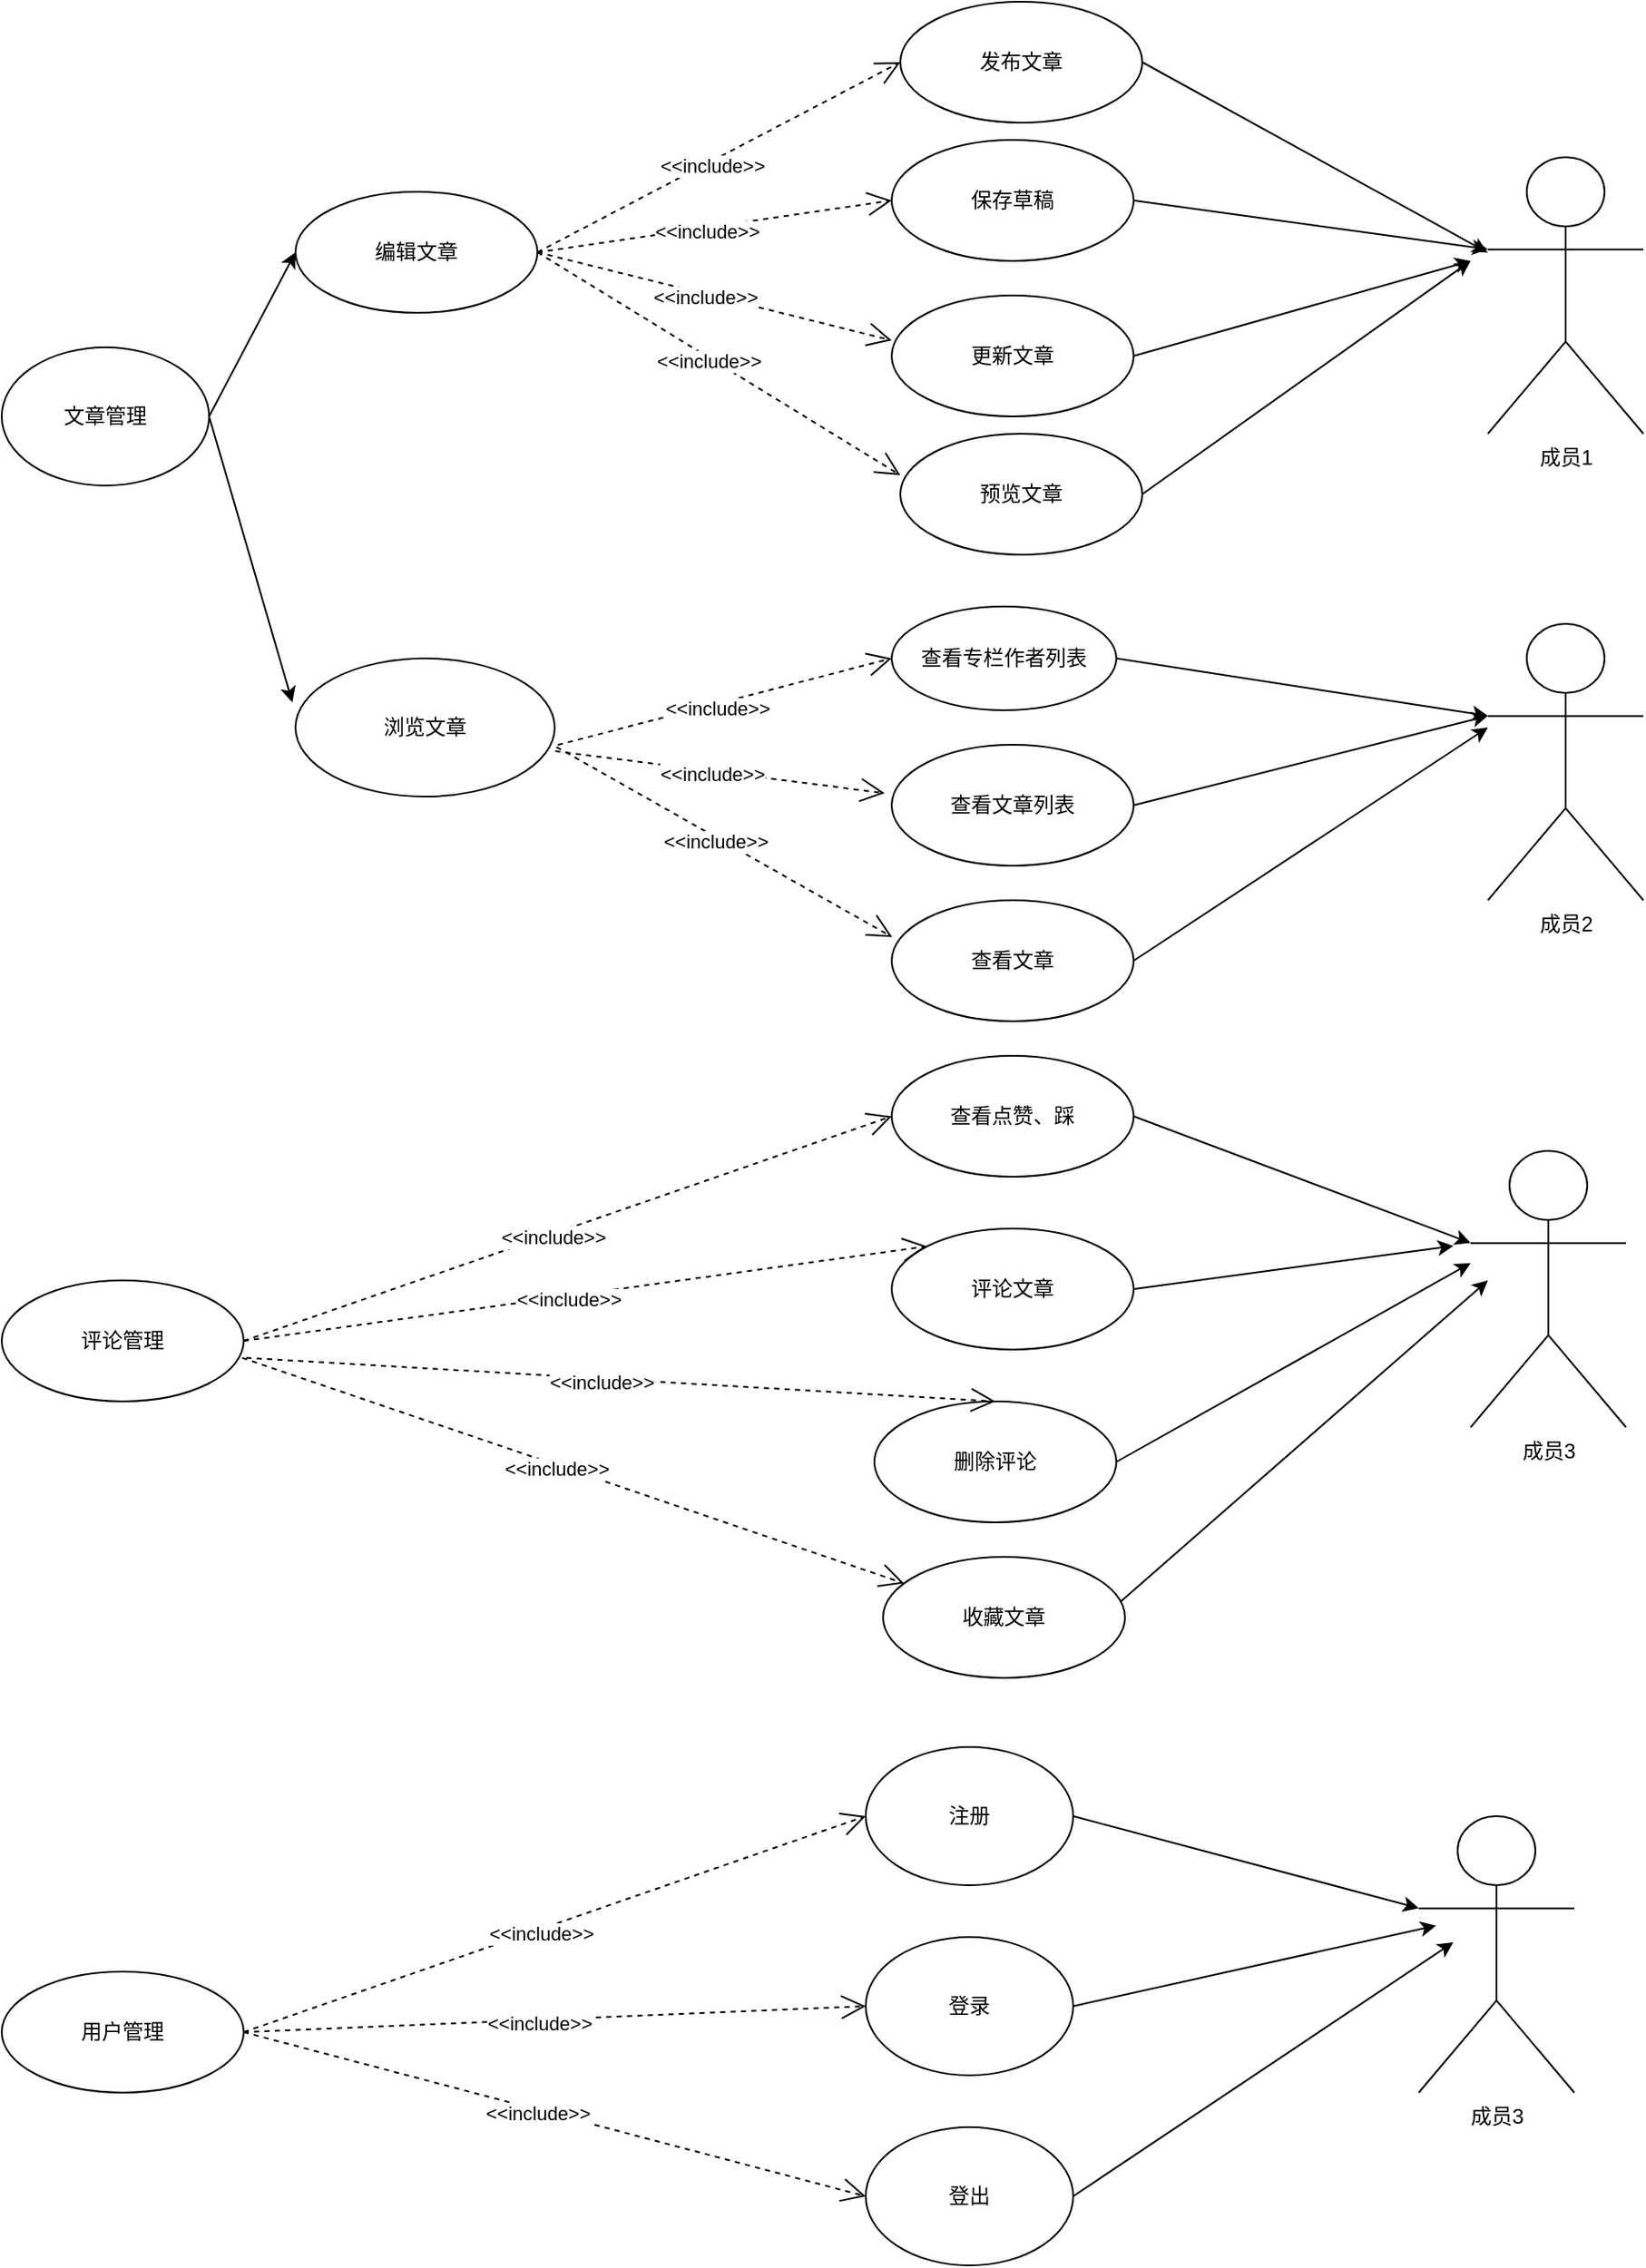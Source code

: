 <mxfile version="14.1.2" type="github"><diagram id="eL7ak1rJTYfULiPGaDFt" name="Page-1"><mxGraphModel dx="1395" dy="754" grid="1" gridSize="10" guides="1" tooltips="1" connect="1" arrows="1" fold="1" page="1" pageScale="1" pageWidth="3300" pageHeight="4681" math="0" shadow="0"><root><mxCell id="0"/><mxCell id="1" parent="0"/><mxCell id="ZDJ-HBRPtkBt4qHDMkSX-4" value="发布文章" style="ellipse;whiteSpace=wrap;html=1;" parent="1" vertex="1"><mxGeometry x="560" y="20" width="140" height="70" as="geometry"/></mxCell><mxCell id="ZDJ-HBRPtkBt4qHDMkSX-5" value="更新文章" style="ellipse;whiteSpace=wrap;html=1;" parent="1" vertex="1"><mxGeometry x="555" y="190" width="140" height="70" as="geometry"/></mxCell><mxCell id="ZDJ-HBRPtkBt4qHDMkSX-9" value="保存草稿" style="ellipse;whiteSpace=wrap;html=1;" parent="1" vertex="1"><mxGeometry x="555" y="100" width="140" height="70" as="geometry"/></mxCell><mxCell id="ZDJ-HBRPtkBt4qHDMkSX-11" value="" style="endArrow=open;endFill=1;endSize=12;html=1;entryX=0;entryY=0.5;entryDx=0;entryDy=0;dashed=1;exitX=1;exitY=0.5;exitDx=0;exitDy=0;" parent="1" source="p_YJIw6m68GWcsmd0kjf-3" target="ZDJ-HBRPtkBt4qHDMkSX-9" edge="1"><mxGeometry width="160" relative="1" as="geometry"><mxPoint x="70" y="150" as="sourcePoint"/><mxPoint x="280" y="180" as="targetPoint"/></mxGeometry></mxCell><mxCell id="p_YJIw6m68GWcsmd0kjf-6" value="&amp;lt;&amp;lt;include&amp;gt;&amp;gt;" style="edgeLabel;html=1;align=center;verticalAlign=middle;resizable=0;points=[];" parent="ZDJ-HBRPtkBt4qHDMkSX-11" vertex="1" connectable="0"><mxGeometry x="-0.051" y="-2" relative="1" as="geometry"><mxPoint as="offset"/></mxGeometry></mxCell><mxCell id="ZDJ-HBRPtkBt4qHDMkSX-13" value="预览文章" style="ellipse;whiteSpace=wrap;html=1;" parent="1" vertex="1"><mxGeometry x="560" y="270" width="140" height="70" as="geometry"/></mxCell><mxCell id="ZDJ-HBRPtkBt4qHDMkSX-16" value="查看专栏作者列表" style="ellipse;whiteSpace=wrap;html=1;" parent="1" vertex="1"><mxGeometry x="555" y="370" width="130" height="60" as="geometry"/></mxCell><mxCell id="ZDJ-HBRPtkBt4qHDMkSX-17" value="查看文章列表" style="ellipse;whiteSpace=wrap;html=1;" parent="1" vertex="1"><mxGeometry x="555" y="450" width="140" height="70" as="geometry"/></mxCell><mxCell id="ZDJ-HBRPtkBt4qHDMkSX-18" value="查看点赞、踩" style="ellipse;whiteSpace=wrap;html=1;" parent="1" vertex="1"><mxGeometry x="555" y="630" width="140" height="70" as="geometry"/></mxCell><mxCell id="ZDJ-HBRPtkBt4qHDMkSX-19" value="评论文章" style="ellipse;whiteSpace=wrap;html=1;" parent="1" vertex="1"><mxGeometry x="555" y="730" width="140" height="70" as="geometry"/></mxCell><mxCell id="ZDJ-HBRPtkBt4qHDMkSX-20" value="收藏文章" style="ellipse;whiteSpace=wrap;html=1;" parent="1" vertex="1"><mxGeometry x="550" y="920" width="140" height="70" as="geometry"/></mxCell><mxCell id="ZDJ-HBRPtkBt4qHDMkSX-21" value="删除评论" style="ellipse;whiteSpace=wrap;html=1;" parent="1" vertex="1"><mxGeometry x="545" y="830" width="140" height="70" as="geometry"/></mxCell><mxCell id="p_YJIw6m68GWcsmd0kjf-3" value="编辑文章" style="ellipse;whiteSpace=wrap;html=1;" parent="1" vertex="1"><mxGeometry x="210" y="130" width="140" height="70" as="geometry"/></mxCell><mxCell id="p_YJIw6m68GWcsmd0kjf-13" value="评论管理" style="ellipse;whiteSpace=wrap;html=1;" parent="1" vertex="1"><mxGeometry x="40" y="760" width="140" height="70" as="geometry"/></mxCell><mxCell id="p_YJIw6m68GWcsmd0kjf-16" value="" style="endArrow=open;endFill=1;endSize=12;html=1;entryX=0;entryY=0.5;entryDx=0;entryDy=0;dashed=1;exitX=1;exitY=0.5;exitDx=0;exitDy=0;" parent="1" source="p_YJIw6m68GWcsmd0kjf-3" target="ZDJ-HBRPtkBt4qHDMkSX-4" edge="1"><mxGeometry width="160" relative="1" as="geometry"><mxPoint x="550" y="175" as="sourcePoint"/><mxPoint x="730" y="120" as="targetPoint"/></mxGeometry></mxCell><mxCell id="p_YJIw6m68GWcsmd0kjf-17" value="&amp;lt;&amp;lt;include&amp;gt;&amp;gt;" style="edgeLabel;html=1;align=center;verticalAlign=middle;resizable=0;points=[];" parent="p_YJIw6m68GWcsmd0kjf-16" vertex="1" connectable="0"><mxGeometry x="-0.051" y="-2" relative="1" as="geometry"><mxPoint as="offset"/></mxGeometry></mxCell><mxCell id="p_YJIw6m68GWcsmd0kjf-18" value="" style="endArrow=open;endFill=1;endSize=12;html=1;entryX=0;entryY=0.371;entryDx=0;entryDy=0;dashed=1;exitX=1;exitY=0.5;exitDx=0;exitDy=0;entryPerimeter=0;" parent="1" source="p_YJIw6m68GWcsmd0kjf-3" target="ZDJ-HBRPtkBt4qHDMkSX-5" edge="1"><mxGeometry width="160" relative="1" as="geometry"><mxPoint x="420" y="295" as="sourcePoint"/><mxPoint x="720" y="295" as="targetPoint"/></mxGeometry></mxCell><mxCell id="p_YJIw6m68GWcsmd0kjf-19" value="&amp;lt;&amp;lt;include&amp;gt;&amp;gt;" style="edgeLabel;html=1;align=center;verticalAlign=middle;resizable=0;points=[];" parent="p_YJIw6m68GWcsmd0kjf-18" vertex="1" connectable="0"><mxGeometry x="-0.051" y="-2" relative="1" as="geometry"><mxPoint as="offset"/></mxGeometry></mxCell><mxCell id="p_YJIw6m68GWcsmd0kjf-20" value="" style="endArrow=open;endFill=1;endSize=12;html=1;entryX=0;entryY=0.343;entryDx=0;entryDy=0;dashed=1;exitX=1;exitY=0.5;exitDx=0;exitDy=0;entryPerimeter=0;" parent="1" source="p_YJIw6m68GWcsmd0kjf-3" target="ZDJ-HBRPtkBt4qHDMkSX-13" edge="1"><mxGeometry width="160" relative="1" as="geometry"><mxPoint x="420" y="295" as="sourcePoint"/><mxPoint x="630" y="355.97" as="targetPoint"/></mxGeometry></mxCell><mxCell id="p_YJIw6m68GWcsmd0kjf-21" value="&amp;lt;&amp;lt;include&amp;gt;&amp;gt;" style="edgeLabel;html=1;align=center;verticalAlign=middle;resizable=0;points=[];" parent="p_YJIw6m68GWcsmd0kjf-20" vertex="1" connectable="0"><mxGeometry x="-0.051" y="-2" relative="1" as="geometry"><mxPoint as="offset"/></mxGeometry></mxCell><mxCell id="p_YJIw6m68GWcsmd0kjf-22" value="" style="endArrow=open;endFill=1;endSize=12;html=1;entryX=0;entryY=0.5;entryDx=0;entryDy=0;dashed=1;exitX=1.012;exitY=0.626;exitDx=0;exitDy=0;exitPerimeter=0;" parent="1" source="UK8CRLs89HbCflNbkE4f-5" target="ZDJ-HBRPtkBt4qHDMkSX-16" edge="1"><mxGeometry width="160" relative="1" as="geometry"><mxPoint x="420" y="295" as="sourcePoint"/><mxPoint x="610" y="444.01" as="targetPoint"/></mxGeometry></mxCell><mxCell id="p_YJIw6m68GWcsmd0kjf-23" value="&amp;lt;&amp;lt;include&amp;gt;&amp;gt;" style="edgeLabel;html=1;align=center;verticalAlign=middle;resizable=0;points=[];" parent="p_YJIw6m68GWcsmd0kjf-22" vertex="1" connectable="0"><mxGeometry x="-0.051" y="-2" relative="1" as="geometry"><mxPoint as="offset"/></mxGeometry></mxCell><mxCell id="p_YJIw6m68GWcsmd0kjf-24" value="" style="endArrow=open;endFill=1;endSize=12;html=1;entryX=0;entryY=0.5;entryDx=0;entryDy=0;dashed=1;exitX=1;exitY=0.5;exitDx=0;exitDy=0;" parent="1" source="p_YJIw6m68GWcsmd0kjf-13" target="ZDJ-HBRPtkBt4qHDMkSX-18" edge="1"><mxGeometry width="160" relative="1" as="geometry"><mxPoint x="410" y="635" as="sourcePoint"/><mxPoint x="530" y="540" as="targetPoint"/></mxGeometry></mxCell><mxCell id="p_YJIw6m68GWcsmd0kjf-25" value="&amp;lt;&amp;lt;include&amp;gt;&amp;gt;" style="edgeLabel;html=1;align=center;verticalAlign=middle;resizable=0;points=[];" parent="p_YJIw6m68GWcsmd0kjf-24" vertex="1" connectable="0"><mxGeometry x="-0.051" y="-2" relative="1" as="geometry"><mxPoint as="offset"/></mxGeometry></mxCell><mxCell id="p_YJIw6m68GWcsmd0kjf-26" value="" style="endArrow=open;endFill=1;endSize=12;html=1;entryX=-0.029;entryY=0.4;entryDx=0;entryDy=0;dashed=1;exitX=1.002;exitY=0.671;exitDx=0;exitDy=0;entryPerimeter=0;exitPerimeter=0;" parent="1" source="UK8CRLs89HbCflNbkE4f-5" target="ZDJ-HBRPtkBt4qHDMkSX-17" edge="1"><mxGeometry width="160" relative="1" as="geometry"><mxPoint x="400" y="620" as="sourcePoint"/><mxPoint x="540" y="550" as="targetPoint"/></mxGeometry></mxCell><mxCell id="p_YJIw6m68GWcsmd0kjf-27" value="&amp;lt;&amp;lt;include&amp;gt;&amp;gt;" style="edgeLabel;html=1;align=center;verticalAlign=middle;resizable=0;points=[];" parent="p_YJIw6m68GWcsmd0kjf-26" vertex="1" connectable="0"><mxGeometry x="-0.051" y="-2" relative="1" as="geometry"><mxPoint as="offset"/></mxGeometry></mxCell><mxCell id="p_YJIw6m68GWcsmd0kjf-28" value="" style="endArrow=open;endFill=1;endSize=12;html=1;entryX=0;entryY=0;entryDx=0;entryDy=0;dashed=1;exitX=1;exitY=0.5;exitDx=0;exitDy=0;" parent="1" source="p_YJIw6m68GWcsmd0kjf-13" target="ZDJ-HBRPtkBt4qHDMkSX-19" edge="1"><mxGeometry width="160" relative="1" as="geometry"><mxPoint x="430" y="655" as="sourcePoint"/><mxPoint x="550" y="560" as="targetPoint"/></mxGeometry></mxCell><mxCell id="p_YJIw6m68GWcsmd0kjf-29" value="&amp;lt;&amp;lt;include&amp;gt;&amp;gt;" style="edgeLabel;html=1;align=center;verticalAlign=middle;resizable=0;points=[];" parent="p_YJIw6m68GWcsmd0kjf-28" vertex="1" connectable="0"><mxGeometry x="-0.051" y="-2" relative="1" as="geometry"><mxPoint as="offset"/></mxGeometry></mxCell><mxCell id="p_YJIw6m68GWcsmd0kjf-30" value="" style="endArrow=open;endFill=1;endSize=12;html=1;entryX=0.5;entryY=0;entryDx=0;entryDy=0;dashed=1;exitX=1.011;exitY=0.64;exitDx=0;exitDy=0;exitPerimeter=0;" parent="1" source="p_YJIw6m68GWcsmd0kjf-13" target="ZDJ-HBRPtkBt4qHDMkSX-21" edge="1"><mxGeometry width="160" relative="1" as="geometry"><mxPoint x="380" y="620" as="sourcePoint"/><mxPoint x="500.503" y="820.251" as="targetPoint"/></mxGeometry></mxCell><mxCell id="p_YJIw6m68GWcsmd0kjf-31" value="&amp;lt;&amp;lt;include&amp;gt;&amp;gt;" style="edgeLabel;html=1;align=center;verticalAlign=middle;resizable=0;points=[];" parent="p_YJIw6m68GWcsmd0kjf-30" vertex="1" connectable="0"><mxGeometry x="-0.051" y="-2" relative="1" as="geometry"><mxPoint as="offset"/></mxGeometry></mxCell><mxCell id="p_YJIw6m68GWcsmd0kjf-32" value="" style="endArrow=open;endFill=1;endSize=12;html=1;dashed=1;exitX=0.994;exitY=0.64;exitDx=0;exitDy=0;exitPerimeter=0;" parent="1" source="p_YJIw6m68GWcsmd0kjf-13" target="ZDJ-HBRPtkBt4qHDMkSX-20" edge="1"><mxGeometry width="160" relative="1" as="geometry"><mxPoint x="380" y="680" as="sourcePoint"/><mxPoint x="440" y="880" as="targetPoint"/></mxGeometry></mxCell><mxCell id="p_YJIw6m68GWcsmd0kjf-33" value="&amp;lt;&amp;lt;include&amp;gt;&amp;gt;" style="edgeLabel;html=1;align=center;verticalAlign=middle;resizable=0;points=[];" parent="p_YJIw6m68GWcsmd0kjf-32" vertex="1" connectable="0"><mxGeometry x="-0.051" y="-2" relative="1" as="geometry"><mxPoint as="offset"/></mxGeometry></mxCell><mxCell id="p_YJIw6m68GWcsmd0kjf-34" value="用户管理" style="ellipse;whiteSpace=wrap;html=1;" parent="1" vertex="1"><mxGeometry x="40" y="1160" width="140" height="70" as="geometry"/></mxCell><mxCell id="UK8CRLs89HbCflNbkE4f-2" value="文章管理" style="ellipse;whiteSpace=wrap;html=1;" vertex="1" parent="1"><mxGeometry x="40" y="220" width="120" height="80" as="geometry"/></mxCell><mxCell id="UK8CRLs89HbCflNbkE4f-4" value="" style="endArrow=classic;html=1;exitX=1;exitY=0.5;exitDx=0;exitDy=0;entryX=0;entryY=0.5;entryDx=0;entryDy=0;" edge="1" parent="1" source="UK8CRLs89HbCflNbkE4f-2" target="p_YJIw6m68GWcsmd0kjf-3"><mxGeometry width="50" height="50" relative="1" as="geometry"><mxPoint x="420" y="500" as="sourcePoint"/><mxPoint x="210" y="280" as="targetPoint"/></mxGeometry></mxCell><mxCell id="UK8CRLs89HbCflNbkE4f-5" value="浏览文章" style="ellipse;whiteSpace=wrap;html=1;" vertex="1" parent="1"><mxGeometry x="210" y="400" width="150" height="80" as="geometry"/></mxCell><mxCell id="UK8CRLs89HbCflNbkE4f-6" value="" style="endArrow=classic;html=1;exitX=1;exitY=0.5;exitDx=0;exitDy=0;entryX=-0.012;entryY=0.318;entryDx=0;entryDy=0;entryPerimeter=0;" edge="1" parent="1" source="UK8CRLs89HbCflNbkE4f-2" target="UK8CRLs89HbCflNbkE4f-5"><mxGeometry width="50" height="50" relative="1" as="geometry"><mxPoint x="160" y="290" as="sourcePoint"/><mxPoint x="210" y="275" as="targetPoint"/></mxGeometry></mxCell><mxCell id="UK8CRLs89HbCflNbkE4f-7" value="查看文章" style="ellipse;whiteSpace=wrap;html=1;" vertex="1" parent="1"><mxGeometry x="555" y="540" width="140" height="70" as="geometry"/></mxCell><mxCell id="UK8CRLs89HbCflNbkE4f-8" value="" style="endArrow=open;endFill=1;endSize=12;html=1;entryX=0.002;entryY=0.304;entryDx=0;entryDy=0;dashed=1;exitX=1.007;exitY=0.641;exitDx=0;exitDy=0;entryPerimeter=0;exitPerimeter=0;" edge="1" parent="1" source="UK8CRLs89HbCflNbkE4f-5" target="UK8CRLs89HbCflNbkE4f-7"><mxGeometry width="160" relative="1" as="geometry"><mxPoint x="330.24" y="393.68" as="sourcePoint"/><mxPoint x="555.94" y="588.0" as="targetPoint"/></mxGeometry></mxCell><mxCell id="UK8CRLs89HbCflNbkE4f-9" value="&amp;lt;&amp;lt;include&amp;gt;&amp;gt;" style="edgeLabel;html=1;align=center;verticalAlign=middle;resizable=0;points=[];" vertex="1" connectable="0" parent="UK8CRLs89HbCflNbkE4f-8"><mxGeometry x="-0.051" y="-2" relative="1" as="geometry"><mxPoint as="offset"/></mxGeometry></mxCell><mxCell id="UK8CRLs89HbCflNbkE4f-10" value="注册" style="ellipse;whiteSpace=wrap;html=1;" vertex="1" parent="1"><mxGeometry x="540" y="1030" width="120" height="80" as="geometry"/></mxCell><mxCell id="UK8CRLs89HbCflNbkE4f-11" value="登录" style="ellipse;whiteSpace=wrap;html=1;" vertex="1" parent="1"><mxGeometry x="540" y="1140" width="120" height="80" as="geometry"/></mxCell><mxCell id="UK8CRLs89HbCflNbkE4f-12" value="" style="endArrow=open;endFill=1;endSize=12;html=1;entryX=0;entryY=0.5;entryDx=0;entryDy=0;dashed=1;exitX=1;exitY=0.5;exitDx=0;exitDy=0;" edge="1" parent="1" source="p_YJIw6m68GWcsmd0kjf-34" target="UK8CRLs89HbCflNbkE4f-10"><mxGeometry width="160" relative="1" as="geometry"><mxPoint x="190" y="805.0" as="sourcePoint"/><mxPoint x="565" y="675.0" as="targetPoint"/></mxGeometry></mxCell><mxCell id="UK8CRLs89HbCflNbkE4f-13" value="&amp;lt;&amp;lt;include&amp;gt;&amp;gt;" style="edgeLabel;html=1;align=center;verticalAlign=middle;resizable=0;points=[];" vertex="1" connectable="0" parent="UK8CRLs89HbCflNbkE4f-12"><mxGeometry x="-0.051" y="-2" relative="1" as="geometry"><mxPoint as="offset"/></mxGeometry></mxCell><mxCell id="UK8CRLs89HbCflNbkE4f-14" value="" style="endArrow=open;endFill=1;endSize=12;html=1;entryX=0;entryY=0.5;entryDx=0;entryDy=0;dashed=1;exitX=1;exitY=0.5;exitDx=0;exitDy=0;" edge="1" parent="1" source="p_YJIw6m68GWcsmd0kjf-34" target="UK8CRLs89HbCflNbkE4f-11"><mxGeometry width="160" relative="1" as="geometry"><mxPoint x="190" y="1205" as="sourcePoint"/><mxPoint x="550" y="1080" as="targetPoint"/></mxGeometry></mxCell><mxCell id="UK8CRLs89HbCflNbkE4f-15" value="&amp;lt;&amp;lt;include&amp;gt;&amp;gt;" style="edgeLabel;html=1;align=center;verticalAlign=middle;resizable=0;points=[];" vertex="1" connectable="0" parent="UK8CRLs89HbCflNbkE4f-14"><mxGeometry x="-0.051" y="-2" relative="1" as="geometry"><mxPoint as="offset"/></mxGeometry></mxCell><mxCell id="UK8CRLs89HbCflNbkE4f-16" value="" style="endArrow=open;endFill=1;endSize=12;html=1;dashed=1;exitX=1;exitY=0.5;exitDx=0;exitDy=0;entryX=0;entryY=0.5;entryDx=0;entryDy=0;" edge="1" parent="1" source="p_YJIw6m68GWcsmd0kjf-34" target="UK8CRLs89HbCflNbkE4f-18"><mxGeometry width="160" relative="1" as="geometry"><mxPoint x="190" y="1205" as="sourcePoint"/><mxPoint x="560" y="1290" as="targetPoint"/></mxGeometry></mxCell><mxCell id="UK8CRLs89HbCflNbkE4f-17" value="&amp;lt;&amp;lt;include&amp;gt;&amp;gt;" style="edgeLabel;html=1;align=center;verticalAlign=middle;resizable=0;points=[];" vertex="1" connectable="0" parent="UK8CRLs89HbCflNbkE4f-16"><mxGeometry x="-0.051" y="-2" relative="1" as="geometry"><mxPoint as="offset"/></mxGeometry></mxCell><mxCell id="UK8CRLs89HbCflNbkE4f-18" value="登出" style="ellipse;whiteSpace=wrap;html=1;" vertex="1" parent="1"><mxGeometry x="540" y="1250" width="120" height="80" as="geometry"/></mxCell><mxCell id="UK8CRLs89HbCflNbkE4f-19" value="成员1" style="shape=umlActor;verticalLabelPosition=bottom;verticalAlign=top;html=1;outlineConnect=0;" vertex="1" parent="1"><mxGeometry x="900" y="110" width="90" height="160" as="geometry"/></mxCell><mxCell id="UK8CRLs89HbCflNbkE4f-20" value="" style="endArrow=classic;html=1;exitX=1;exitY=0.5;exitDx=0;exitDy=0;" edge="1" parent="1" source="ZDJ-HBRPtkBt4qHDMkSX-4" target="UK8CRLs89HbCflNbkE4f-19"><mxGeometry width="50" height="50" relative="1" as="geometry"><mxPoint x="790" y="115" as="sourcePoint"/><mxPoint x="840" y="20" as="targetPoint"/></mxGeometry></mxCell><mxCell id="UK8CRLs89HbCflNbkE4f-21" value="" style="endArrow=classic;html=1;exitX=1;exitY=0.5;exitDx=0;exitDy=0;entryX=0;entryY=0.333;entryDx=0;entryDy=0;entryPerimeter=0;" edge="1" parent="1" source="ZDJ-HBRPtkBt4qHDMkSX-9" target="UK8CRLs89HbCflNbkE4f-19"><mxGeometry width="50" height="50" relative="1" as="geometry"><mxPoint x="710" y="65" as="sourcePoint"/><mxPoint x="910" y="175.204" as="targetPoint"/></mxGeometry></mxCell><mxCell id="UK8CRLs89HbCflNbkE4f-22" value="" style="endArrow=classic;html=1;exitX=1;exitY=0.5;exitDx=0;exitDy=0;" edge="1" parent="1" source="ZDJ-HBRPtkBt4qHDMkSX-5"><mxGeometry width="50" height="50" relative="1" as="geometry"><mxPoint x="720" y="75" as="sourcePoint"/><mxPoint x="890" y="170" as="targetPoint"/></mxGeometry></mxCell><mxCell id="UK8CRLs89HbCflNbkE4f-23" value="" style="endArrow=classic;html=1;exitX=1;exitY=0.5;exitDx=0;exitDy=0;" edge="1" parent="1" source="ZDJ-HBRPtkBt4qHDMkSX-13"><mxGeometry width="50" height="50" relative="1" as="geometry"><mxPoint x="730" y="85" as="sourcePoint"/><mxPoint x="890" y="170" as="targetPoint"/></mxGeometry></mxCell><mxCell id="UK8CRLs89HbCflNbkE4f-25" value="成员2" style="shape=umlActor;verticalLabelPosition=bottom;verticalAlign=top;html=1;outlineConnect=0;" vertex="1" parent="1"><mxGeometry x="900" y="380" width="90" height="160" as="geometry"/></mxCell><mxCell id="UK8CRLs89HbCflNbkE4f-26" value="" style="endArrow=classic;html=1;exitX=1;exitY=0.5;exitDx=0;exitDy=0;entryX=0;entryY=0.333;entryDx=0;entryDy=0;entryPerimeter=0;" edge="1" parent="1" source="ZDJ-HBRPtkBt4qHDMkSX-16" target="UK8CRLs89HbCflNbkE4f-25"><mxGeometry width="50" height="50" relative="1" as="geometry"><mxPoint x="710" y="315" as="sourcePoint"/><mxPoint x="900" y="180" as="targetPoint"/></mxGeometry></mxCell><mxCell id="UK8CRLs89HbCflNbkE4f-27" value="" style="endArrow=classic;html=1;exitX=1;exitY=0.5;exitDx=0;exitDy=0;entryX=0;entryY=0.333;entryDx=0;entryDy=0;entryPerimeter=0;" edge="1" parent="1" source="ZDJ-HBRPtkBt4qHDMkSX-17" target="UK8CRLs89HbCflNbkE4f-25"><mxGeometry width="50" height="50" relative="1" as="geometry"><mxPoint x="695" y="410" as="sourcePoint"/><mxPoint x="910" y="443.333" as="targetPoint"/></mxGeometry></mxCell><mxCell id="UK8CRLs89HbCflNbkE4f-28" value="" style="endArrow=classic;html=1;exitX=1;exitY=0.5;exitDx=0;exitDy=0;" edge="1" parent="1" source="UK8CRLs89HbCflNbkE4f-7"><mxGeometry width="50" height="50" relative="1" as="geometry"><mxPoint x="705" y="495.0" as="sourcePoint"/><mxPoint x="900" y="440" as="targetPoint"/></mxGeometry></mxCell><mxCell id="UK8CRLs89HbCflNbkE4f-29" value="成员3" style="shape=umlActor;verticalLabelPosition=bottom;verticalAlign=top;html=1;outlineConnect=0;" vertex="1" parent="1"><mxGeometry x="890" y="685" width="90" height="160" as="geometry"/></mxCell><mxCell id="UK8CRLs89HbCflNbkE4f-30" value="" style="endArrow=classic;html=1;exitX=1;exitY=0.5;exitDx=0;exitDy=0;entryX=0;entryY=0.333;entryDx=0;entryDy=0;entryPerimeter=0;" edge="1" parent="1" source="ZDJ-HBRPtkBt4qHDMkSX-18" target="UK8CRLs89HbCflNbkE4f-29"><mxGeometry width="50" height="50" relative="1" as="geometry"><mxPoint x="705" y="585.0" as="sourcePoint"/><mxPoint x="910" y="450" as="targetPoint"/></mxGeometry></mxCell><mxCell id="UK8CRLs89HbCflNbkE4f-31" value="" style="endArrow=classic;html=1;exitX=1;exitY=0.5;exitDx=0;exitDy=0;" edge="1" parent="1" source="ZDJ-HBRPtkBt4qHDMkSX-19"><mxGeometry width="50" height="50" relative="1" as="geometry"><mxPoint x="705" y="675.0" as="sourcePoint"/><mxPoint x="880" y="740" as="targetPoint"/></mxGeometry></mxCell><mxCell id="UK8CRLs89HbCflNbkE4f-32" value="" style="endArrow=classic;html=1;exitX=1;exitY=0.5;exitDx=0;exitDy=0;" edge="1" parent="1" source="ZDJ-HBRPtkBt4qHDMkSX-21"><mxGeometry width="50" height="50" relative="1" as="geometry"><mxPoint x="705" y="775.0" as="sourcePoint"/><mxPoint x="890" y="750.0" as="targetPoint"/></mxGeometry></mxCell><mxCell id="UK8CRLs89HbCflNbkE4f-33" value="" style="endArrow=classic;html=1;exitX=0.981;exitY=0.371;exitDx=0;exitDy=0;exitPerimeter=0;" edge="1" parent="1" source="ZDJ-HBRPtkBt4qHDMkSX-20"><mxGeometry width="50" height="50" relative="1" as="geometry"><mxPoint x="715" y="785.0" as="sourcePoint"/><mxPoint x="900" y="760.0" as="targetPoint"/></mxGeometry></mxCell><mxCell id="UK8CRLs89HbCflNbkE4f-34" value="成员3" style="shape=umlActor;verticalLabelPosition=bottom;verticalAlign=top;html=1;outlineConnect=0;" vertex="1" parent="1"><mxGeometry x="860" y="1070" width="90" height="160" as="geometry"/></mxCell><mxCell id="UK8CRLs89HbCflNbkE4f-35" value="" style="endArrow=classic;html=1;exitX=0.981;exitY=0.371;exitDx=0;exitDy=0;exitPerimeter=0;entryX=0;entryY=0.333;entryDx=0;entryDy=0;entryPerimeter=0;" edge="1" parent="1" target="UK8CRLs89HbCflNbkE4f-34"><mxGeometry width="50" height="50" relative="1" as="geometry"><mxPoint x="660.0" y="1070.0" as="sourcePoint"/><mxPoint x="872.66" y="884.03" as="targetPoint"/></mxGeometry></mxCell><mxCell id="UK8CRLs89HbCflNbkE4f-36" value="" style="endArrow=classic;html=1;exitX=1;exitY=0.5;exitDx=0;exitDy=0;entryX=0;entryY=0.333;entryDx=0;entryDy=0;entryPerimeter=0;" edge="1" parent="1" source="UK8CRLs89HbCflNbkE4f-11"><mxGeometry width="50" height="50" relative="1" as="geometry"><mxPoint x="670" y="1080" as="sourcePoint"/><mxPoint x="870" y="1133.333" as="targetPoint"/></mxGeometry></mxCell><mxCell id="UK8CRLs89HbCflNbkE4f-37" value="" style="endArrow=classic;html=1;exitX=1;exitY=0.5;exitDx=0;exitDy=0;" edge="1" parent="1" source="UK8CRLs89HbCflNbkE4f-18"><mxGeometry width="50" height="50" relative="1" as="geometry"><mxPoint x="680" y="1090" as="sourcePoint"/><mxPoint x="880" y="1143" as="targetPoint"/></mxGeometry></mxCell></root></mxGraphModel></diagram></mxfile>